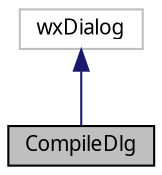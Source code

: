 digraph "CompileDlg"
{
  edge [fontname="Sans",fontsize="10",labelfontname="Sans",labelfontsize="10"];
  node [fontname="Sans",fontsize="10",shape=record];
  Node3 [label="CompileDlg",height=0.2,width=0.4,color="black", fillcolor="grey75", style="filled", fontcolor="black"];
  Node4 -> Node3 [dir="back",color="midnightblue",fontsize="10",style="solid",fontname="Sans"];
  Node4 [label="wxDialog",height=0.2,width=0.4,color="grey75", fillcolor="white", style="filled"];
}
